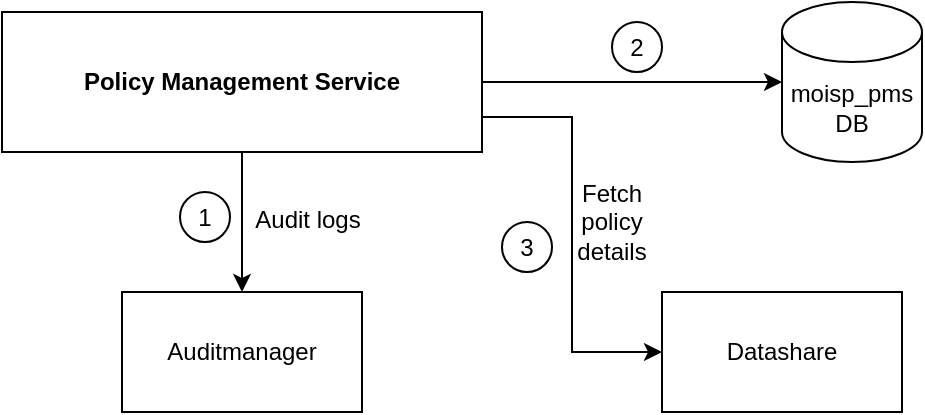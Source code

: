 <mxfile version="16.2.2" type="github">
  <diagram id="PRa-raVsTQR9MWIXIn6m" name="Page-1">
    <mxGraphModel dx="998" dy="631" grid="1" gridSize="10" guides="1" tooltips="1" connect="1" arrows="1" fold="1" page="1" pageScale="1" pageWidth="2336" pageHeight="1654" math="0" shadow="0">
      <root>
        <mxCell id="0" />
        <mxCell id="1" parent="0" />
        <mxCell id="qaBthKyMaD8bt95HpR02-3" style="edgeStyle=orthogonalEdgeStyle;rounded=0;orthogonalLoop=1;jettySize=auto;html=1;" edge="1" parent="1" source="qaBthKyMaD8bt95HpR02-1" target="qaBthKyMaD8bt95HpR02-2">
          <mxGeometry relative="1" as="geometry" />
        </mxCell>
        <mxCell id="qaBthKyMaD8bt95HpR02-5" style="edgeStyle=orthogonalEdgeStyle;rounded=0;orthogonalLoop=1;jettySize=auto;html=1;entryX=0.5;entryY=0;entryDx=0;entryDy=0;" edge="1" parent="1" source="qaBthKyMaD8bt95HpR02-1" target="qaBthKyMaD8bt95HpR02-4">
          <mxGeometry relative="1" as="geometry" />
        </mxCell>
        <mxCell id="qaBthKyMaD8bt95HpR02-8" style="edgeStyle=orthogonalEdgeStyle;rounded=0;orthogonalLoop=1;jettySize=auto;html=1;entryX=0;entryY=0.5;entryDx=0;entryDy=0;exitX=1;exitY=0.75;exitDx=0;exitDy=0;" edge="1" parent="1" source="qaBthKyMaD8bt95HpR02-1" target="qaBthKyMaD8bt95HpR02-7">
          <mxGeometry relative="1" as="geometry" />
        </mxCell>
        <mxCell id="qaBthKyMaD8bt95HpR02-1" value="&lt;b&gt;Policy Management Service&lt;/b&gt;" style="rounded=0;whiteSpace=wrap;html=1;" vertex="1" parent="1">
          <mxGeometry x="400" y="265" width="240" height="70" as="geometry" />
        </mxCell>
        <mxCell id="qaBthKyMaD8bt95HpR02-2" value="moisp_pms&lt;br&gt;DB" style="shape=cylinder3;whiteSpace=wrap;html=1;boundedLbl=1;backgroundOutline=1;size=15;" vertex="1" parent="1">
          <mxGeometry x="790" y="260" width="70" height="80" as="geometry" />
        </mxCell>
        <mxCell id="qaBthKyMaD8bt95HpR02-4" value="Auditmanager" style="rounded=0;whiteSpace=wrap;html=1;" vertex="1" parent="1">
          <mxGeometry x="460" y="405" width="120" height="60" as="geometry" />
        </mxCell>
        <mxCell id="qaBthKyMaD8bt95HpR02-6" value="Audit logs" style="text;html=1;strokeColor=none;fillColor=none;align=center;verticalAlign=middle;whiteSpace=wrap;rounded=0;" vertex="1" parent="1">
          <mxGeometry x="523" y="354" width="60" height="30" as="geometry" />
        </mxCell>
        <mxCell id="qaBthKyMaD8bt95HpR02-7" value="Datashare" style="rounded=0;whiteSpace=wrap;html=1;" vertex="1" parent="1">
          <mxGeometry x="730" y="405" width="120" height="60" as="geometry" />
        </mxCell>
        <mxCell id="qaBthKyMaD8bt95HpR02-9" value="Fetch policy details" style="text;html=1;strokeColor=none;fillColor=none;align=center;verticalAlign=middle;whiteSpace=wrap;rounded=0;" vertex="1" parent="1">
          <mxGeometry x="675" y="355" width="60" height="30" as="geometry" />
        </mxCell>
        <mxCell id="qaBthKyMaD8bt95HpR02-10" value="1" style="ellipse;whiteSpace=wrap;html=1;aspect=fixed;" vertex="1" parent="1">
          <mxGeometry x="489" y="355" width="25" height="25" as="geometry" />
        </mxCell>
        <mxCell id="qaBthKyMaD8bt95HpR02-11" value="2" style="ellipse;whiteSpace=wrap;html=1;aspect=fixed;" vertex="1" parent="1">
          <mxGeometry x="705" y="270" width="25" height="25" as="geometry" />
        </mxCell>
        <mxCell id="qaBthKyMaD8bt95HpR02-12" value="3" style="ellipse;whiteSpace=wrap;html=1;aspect=fixed;" vertex="1" parent="1">
          <mxGeometry x="650" y="370" width="25" height="25" as="geometry" />
        </mxCell>
      </root>
    </mxGraphModel>
  </diagram>
</mxfile>
